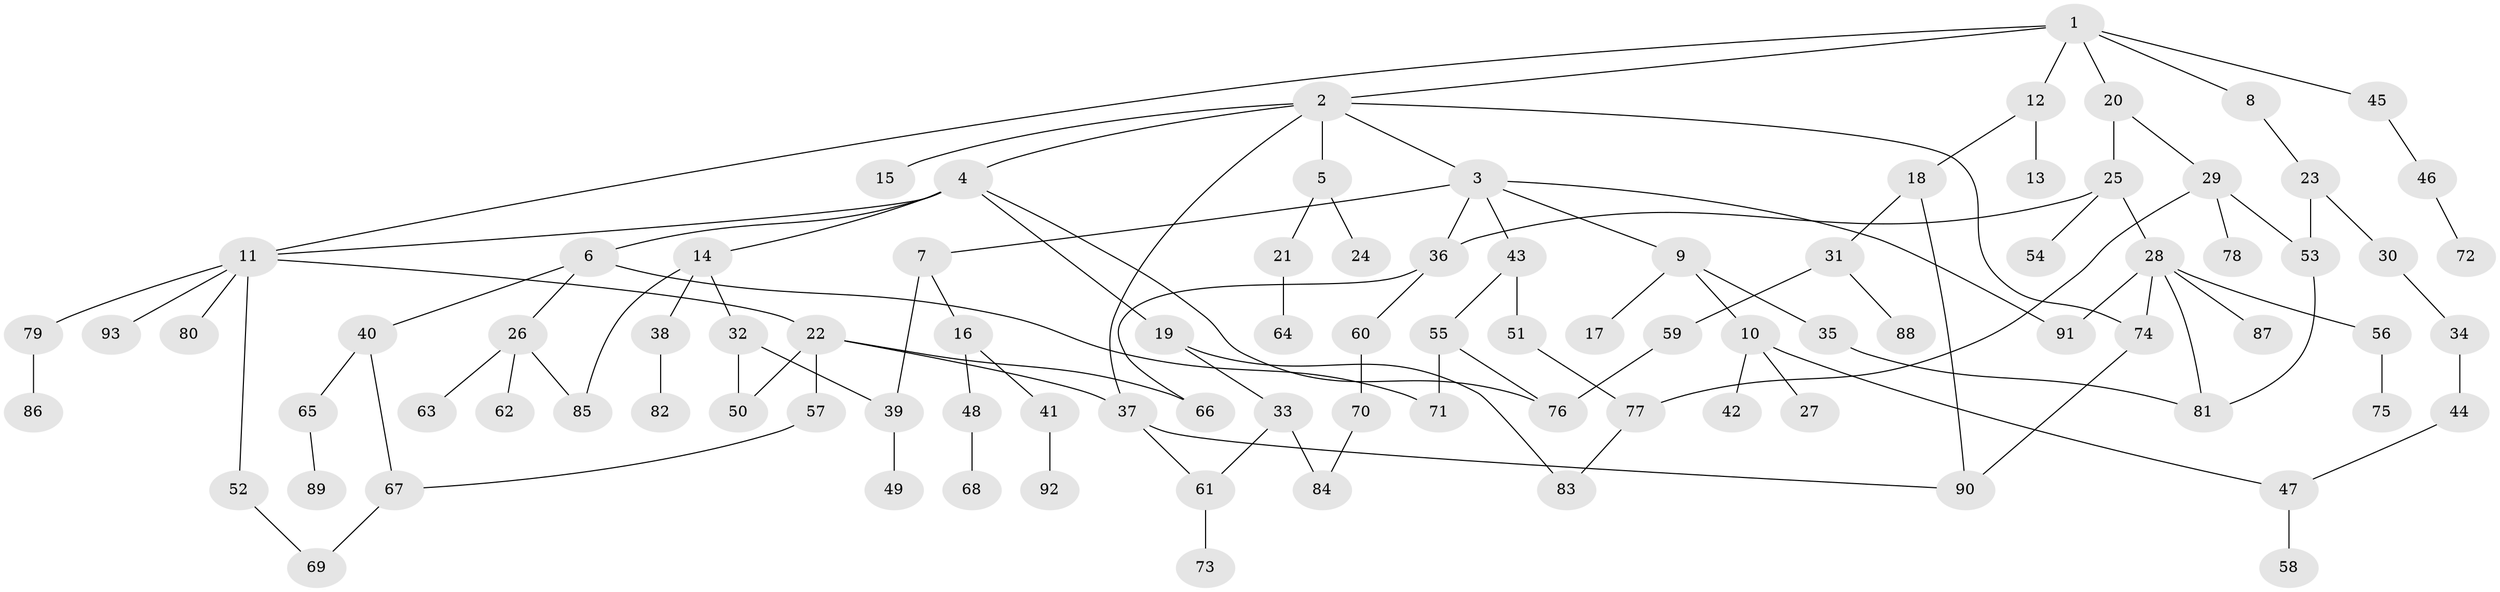 // coarse degree distribution, {3: 0.18421052631578946, 2: 0.15789473684210525, 4: 0.21052631578947367, 1: 0.2631578947368421, 6: 0.07894736842105263, 8: 0.02631578947368421, 7: 0.05263157894736842, 5: 0.02631578947368421}
// Generated by graph-tools (version 1.1) at 2025/36/03/04/25 23:36:08]
// undirected, 93 vertices, 116 edges
graph export_dot {
  node [color=gray90,style=filled];
  1;
  2;
  3;
  4;
  5;
  6;
  7;
  8;
  9;
  10;
  11;
  12;
  13;
  14;
  15;
  16;
  17;
  18;
  19;
  20;
  21;
  22;
  23;
  24;
  25;
  26;
  27;
  28;
  29;
  30;
  31;
  32;
  33;
  34;
  35;
  36;
  37;
  38;
  39;
  40;
  41;
  42;
  43;
  44;
  45;
  46;
  47;
  48;
  49;
  50;
  51;
  52;
  53;
  54;
  55;
  56;
  57;
  58;
  59;
  60;
  61;
  62;
  63;
  64;
  65;
  66;
  67;
  68;
  69;
  70;
  71;
  72;
  73;
  74;
  75;
  76;
  77;
  78;
  79;
  80;
  81;
  82;
  83;
  84;
  85;
  86;
  87;
  88;
  89;
  90;
  91;
  92;
  93;
  1 -- 2;
  1 -- 8;
  1 -- 11;
  1 -- 12;
  1 -- 20;
  1 -- 45;
  2 -- 3;
  2 -- 4;
  2 -- 5;
  2 -- 15;
  2 -- 74;
  2 -- 37;
  3 -- 7;
  3 -- 9;
  3 -- 36;
  3 -- 43;
  3 -- 91;
  4 -- 6;
  4 -- 14;
  4 -- 19;
  4 -- 76;
  4 -- 11;
  5 -- 21;
  5 -- 24;
  6 -- 26;
  6 -- 40;
  6 -- 71;
  7 -- 16;
  7 -- 39;
  8 -- 23;
  9 -- 10;
  9 -- 17;
  9 -- 35;
  10 -- 27;
  10 -- 42;
  10 -- 47;
  11 -- 22;
  11 -- 52;
  11 -- 79;
  11 -- 80;
  11 -- 93;
  12 -- 13;
  12 -- 18;
  14 -- 32;
  14 -- 38;
  14 -- 85;
  16 -- 41;
  16 -- 48;
  18 -- 31;
  18 -- 90;
  19 -- 33;
  19 -- 83;
  20 -- 25;
  20 -- 29;
  21 -- 64;
  22 -- 37;
  22 -- 50;
  22 -- 57;
  22 -- 66;
  23 -- 30;
  23 -- 53;
  25 -- 28;
  25 -- 54;
  25 -- 36;
  26 -- 62;
  26 -- 63;
  26 -- 85;
  28 -- 56;
  28 -- 74;
  28 -- 87;
  28 -- 91;
  28 -- 81;
  29 -- 53;
  29 -- 78;
  29 -- 77;
  30 -- 34;
  31 -- 59;
  31 -- 88;
  32 -- 39;
  32 -- 50;
  33 -- 61;
  33 -- 84;
  34 -- 44;
  35 -- 81;
  36 -- 60;
  36 -- 66;
  37 -- 61;
  37 -- 90;
  38 -- 82;
  39 -- 49;
  40 -- 65;
  40 -- 67;
  41 -- 92;
  43 -- 51;
  43 -- 55;
  44 -- 47;
  45 -- 46;
  46 -- 72;
  47 -- 58;
  48 -- 68;
  51 -- 77;
  52 -- 69;
  53 -- 81;
  55 -- 76;
  55 -- 71;
  56 -- 75;
  57 -- 67;
  59 -- 76;
  60 -- 70;
  61 -- 73;
  65 -- 89;
  67 -- 69;
  70 -- 84;
  74 -- 90;
  77 -- 83;
  79 -- 86;
}
